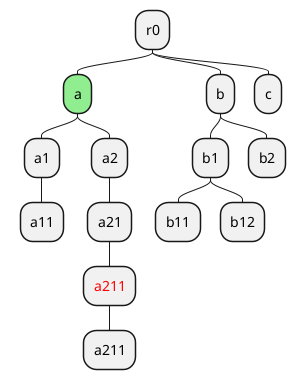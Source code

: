 {
  "sha1": "b41s579xdzpgi8ezmbk8x74ncc10nq2",
  "insertion": {
    "when": "2024-05-30T20:48:22.010Z",
    "url": "https://github.com/plantuml/plantuml/issues/43",
    "user": "plantuml@gmail.com"
  }
}
@startmindmap
top to bottom direction
* r0
**[#lightgreen] a
*** a1
**** a11
*** a2
**** a21
***** <color:red>a211
****** a211
** b
*** b1
**** b11
**** b12
*** b2
** c
@endmindmap
